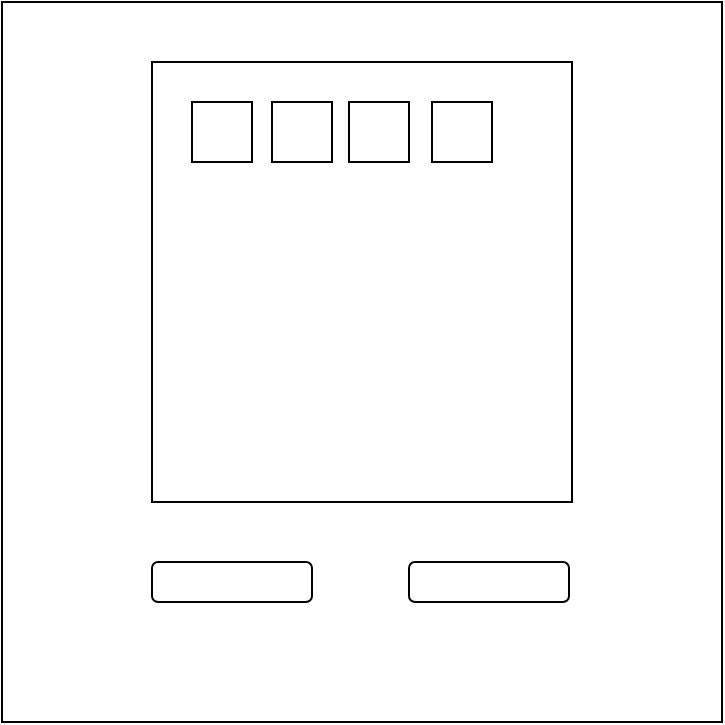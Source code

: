 <mxfile version="22.1.11" type="device">
  <diagram name="Страница — 1" id="eXI4pDLPb9RYVG2KSNhp">
    <mxGraphModel dx="746" dy="467" grid="1" gridSize="10" guides="1" tooltips="1" connect="1" arrows="1" fold="1" page="1" pageScale="1" pageWidth="827" pageHeight="1169" math="0" shadow="0">
      <root>
        <mxCell id="0" />
        <mxCell id="1" parent="0" />
        <mxCell id="FUk5epU8InFqBVGmTX5W-1" value="" style="whiteSpace=wrap;html=1;aspect=fixed;" vertex="1" parent="1">
          <mxGeometry x="190" y="60" width="360" height="360" as="geometry" />
        </mxCell>
        <mxCell id="FUk5epU8InFqBVGmTX5W-6" value="" style="rounded=1;whiteSpace=wrap;html=1;" vertex="1" parent="1">
          <mxGeometry x="265" y="340" width="80" height="20" as="geometry" />
        </mxCell>
        <mxCell id="FUk5epU8InFqBVGmTX5W-9" value="" style="rounded=0;whiteSpace=wrap;html=1;" vertex="1" parent="1">
          <mxGeometry x="265" y="90" width="210" height="220" as="geometry" />
        </mxCell>
        <mxCell id="FUk5epU8InFqBVGmTX5W-10" value="" style="rounded=0;whiteSpace=wrap;html=1;" vertex="1" parent="1">
          <mxGeometry x="285" y="110" width="30" height="30" as="geometry" />
        </mxCell>
        <mxCell id="FUk5epU8InFqBVGmTX5W-11" value="" style="rounded=0;whiteSpace=wrap;html=1;" vertex="1" parent="1">
          <mxGeometry x="325" y="110" width="30" height="30" as="geometry" />
        </mxCell>
        <mxCell id="FUk5epU8InFqBVGmTX5W-12" value="" style="rounded=0;whiteSpace=wrap;html=1;" vertex="1" parent="1">
          <mxGeometry x="363.5" y="110" width="30" height="30" as="geometry" />
        </mxCell>
        <mxCell id="FUk5epU8InFqBVGmTX5W-13" value="" style="rounded=0;whiteSpace=wrap;html=1;" vertex="1" parent="1">
          <mxGeometry x="405" y="110" width="30" height="30" as="geometry" />
        </mxCell>
        <mxCell id="FUk5epU8InFqBVGmTX5W-15" value="" style="rounded=1;whiteSpace=wrap;html=1;" vertex="1" parent="1">
          <mxGeometry x="393.5" y="340" width="80" height="20" as="geometry" />
        </mxCell>
      </root>
    </mxGraphModel>
  </diagram>
</mxfile>
